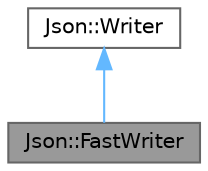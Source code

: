 digraph "Json::FastWriter"
{
 // LATEX_PDF_SIZE
  bgcolor="transparent";
  edge [fontname=Helvetica,fontsize=10,labelfontname=Helvetica,labelfontsize=10];
  node [fontname=Helvetica,fontsize=10,shape=box,height=0.2,width=0.4];
  Node1 [label="Json::FastWriter",height=0.2,width=0.4,color="gray40", fillcolor="grey60", style="filled", fontcolor="black",tooltip="Outputs a Value in JSON format without formatting (not human friendly)."];
  Node2 -> Node1 [dir="back",color="steelblue1",style="solid"];
  Node2 [label="Json::Writer",height=0.2,width=0.4,color="gray40", fillcolor="white", style="filled",URL="$class_json_1_1_writer.html",tooltip="Abstract class for writers."];
}
